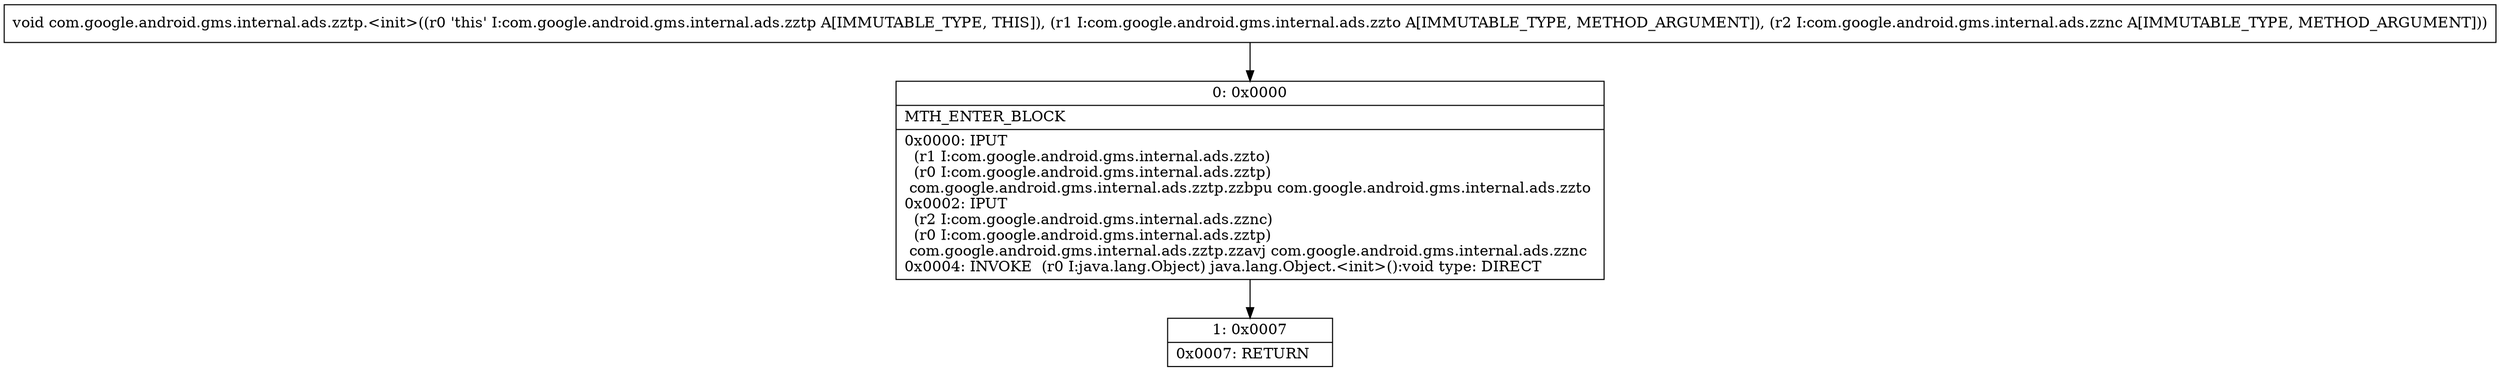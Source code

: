 digraph "CFG forcom.google.android.gms.internal.ads.zztp.\<init\>(Lcom\/google\/android\/gms\/internal\/ads\/zzto;Lcom\/google\/android\/gms\/internal\/ads\/zznc;)V" {
Node_0 [shape=record,label="{0\:\ 0x0000|MTH_ENTER_BLOCK\l|0x0000: IPUT  \l  (r1 I:com.google.android.gms.internal.ads.zzto)\l  (r0 I:com.google.android.gms.internal.ads.zztp)\l com.google.android.gms.internal.ads.zztp.zzbpu com.google.android.gms.internal.ads.zzto \l0x0002: IPUT  \l  (r2 I:com.google.android.gms.internal.ads.zznc)\l  (r0 I:com.google.android.gms.internal.ads.zztp)\l com.google.android.gms.internal.ads.zztp.zzavj com.google.android.gms.internal.ads.zznc \l0x0004: INVOKE  (r0 I:java.lang.Object) java.lang.Object.\<init\>():void type: DIRECT \l}"];
Node_1 [shape=record,label="{1\:\ 0x0007|0x0007: RETURN   \l}"];
MethodNode[shape=record,label="{void com.google.android.gms.internal.ads.zztp.\<init\>((r0 'this' I:com.google.android.gms.internal.ads.zztp A[IMMUTABLE_TYPE, THIS]), (r1 I:com.google.android.gms.internal.ads.zzto A[IMMUTABLE_TYPE, METHOD_ARGUMENT]), (r2 I:com.google.android.gms.internal.ads.zznc A[IMMUTABLE_TYPE, METHOD_ARGUMENT])) }"];
MethodNode -> Node_0;
Node_0 -> Node_1;
}

